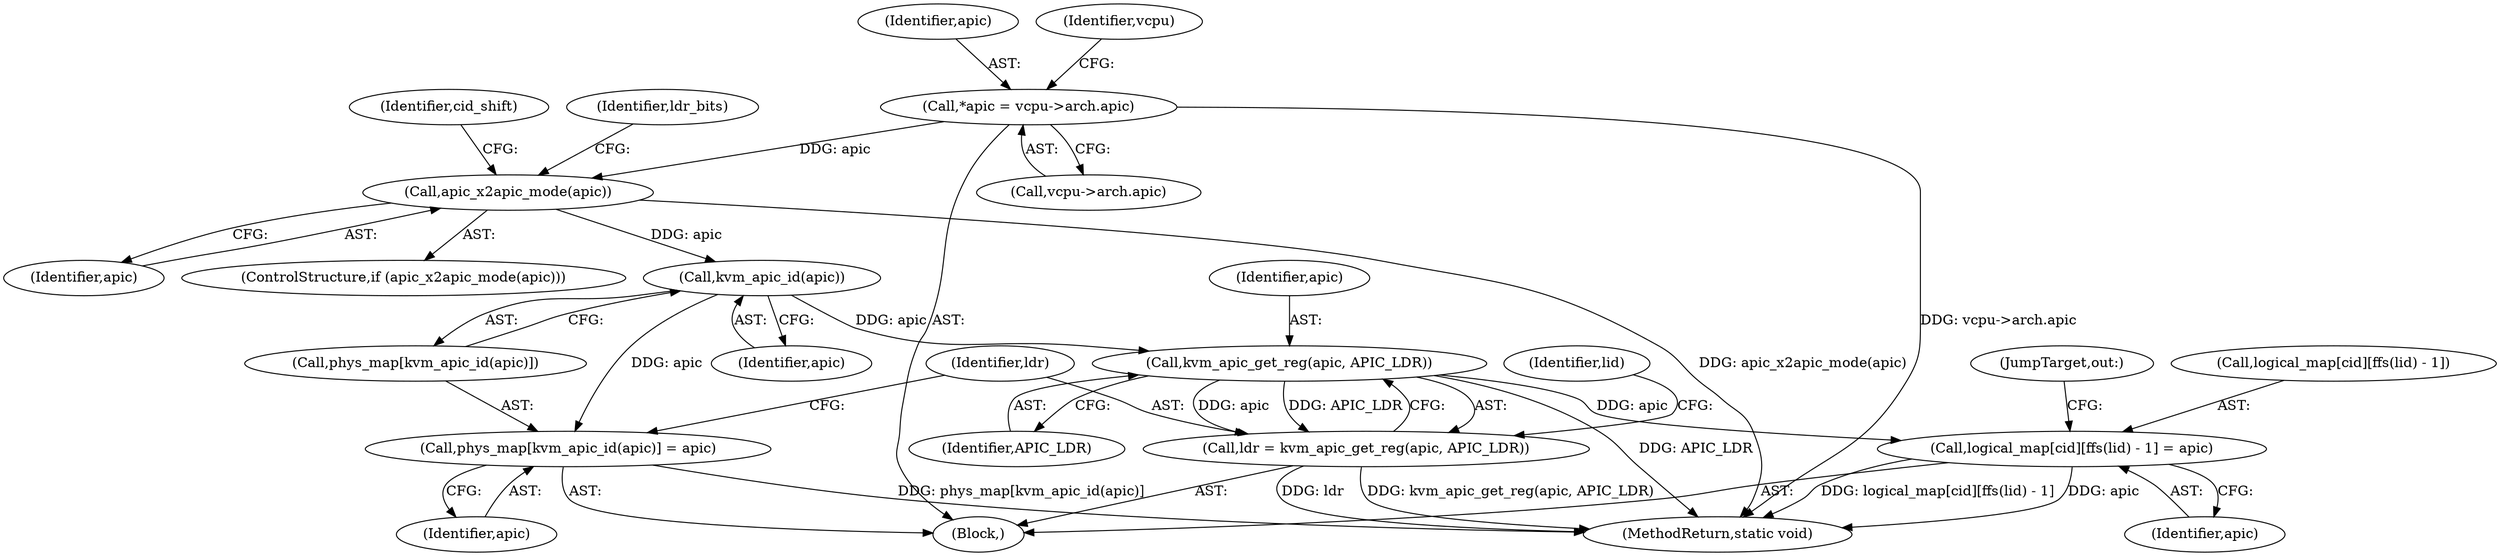 digraph "0_linux_17d68b763f09a9ce824ae23eb62c9efc57b69271@pointer" {
"1000187" [label="(Call,kvm_apic_id(apic))"];
"1000154" [label="(Call,apic_x2apic_mode(apic))"];
"1000138" [label="(Call,*apic = vcpu->arch.apic)"];
"1000184" [label="(Call,phys_map[kvm_apic_id(apic)] = apic)"];
"1000192" [label="(Call,kvm_apic_get_reg(apic, APIC_LDR))"];
"1000190" [label="(Call,ldr = kvm_apic_get_reg(apic, APIC_LDR))"];
"1000197" [label="(Call,logical_map[cid][ffs(lid) - 1] = apic)"];
"1000193" [label="(Identifier,apic)"];
"1000139" [label="(Identifier,apic)"];
"1000158" [label="(Identifier,ldr_bits)"];
"1000207" [label="(JumpTarget,out:)"];
"1000155" [label="(Identifier,apic)"];
"1000189" [label="(Identifier,apic)"];
"1000206" [label="(Identifier,apic)"];
"1000237" [label="(MethodReturn,static void)"];
"1000185" [label="(Call,phys_map[kvm_apic_id(apic)])"];
"1000176" [label="(Identifier,cid_shift)"];
"1000198" [label="(Call,logical_map[cid][ffs(lid) - 1])"];
"1000136" [label="(Block,)"];
"1000187" [label="(Call,kvm_apic_id(apic))"];
"1000184" [label="(Call,phys_map[kvm_apic_id(apic)] = apic)"];
"1000191" [label="(Identifier,ldr)"];
"1000192" [label="(Call,kvm_apic_get_reg(apic, APIC_LDR))"];
"1000188" [label="(Identifier,apic)"];
"1000196" [label="(Identifier,lid)"];
"1000190" [label="(Call,ldr = kvm_apic_get_reg(apic, APIC_LDR))"];
"1000138" [label="(Call,*apic = vcpu->arch.apic)"];
"1000154" [label="(Call,apic_x2apic_mode(apic))"];
"1000197" [label="(Call,logical_map[cid][ffs(lid) - 1] = apic)"];
"1000140" [label="(Call,vcpu->arch.apic)"];
"1000153" [label="(ControlStructure,if (apic_x2apic_mode(apic)))"];
"1000194" [label="(Identifier,APIC_LDR)"];
"1000151" [label="(Identifier,vcpu)"];
"1000187" -> "1000185"  [label="AST: "];
"1000187" -> "1000188"  [label="CFG: "];
"1000188" -> "1000187"  [label="AST: "];
"1000185" -> "1000187"  [label="CFG: "];
"1000187" -> "1000184"  [label="DDG: apic"];
"1000154" -> "1000187"  [label="DDG: apic"];
"1000187" -> "1000192"  [label="DDG: apic"];
"1000154" -> "1000153"  [label="AST: "];
"1000154" -> "1000155"  [label="CFG: "];
"1000155" -> "1000154"  [label="AST: "];
"1000158" -> "1000154"  [label="CFG: "];
"1000176" -> "1000154"  [label="CFG: "];
"1000154" -> "1000237"  [label="DDG: apic_x2apic_mode(apic)"];
"1000138" -> "1000154"  [label="DDG: apic"];
"1000138" -> "1000136"  [label="AST: "];
"1000138" -> "1000140"  [label="CFG: "];
"1000139" -> "1000138"  [label="AST: "];
"1000140" -> "1000138"  [label="AST: "];
"1000151" -> "1000138"  [label="CFG: "];
"1000138" -> "1000237"  [label="DDG: vcpu->arch.apic"];
"1000184" -> "1000136"  [label="AST: "];
"1000184" -> "1000189"  [label="CFG: "];
"1000185" -> "1000184"  [label="AST: "];
"1000189" -> "1000184"  [label="AST: "];
"1000191" -> "1000184"  [label="CFG: "];
"1000184" -> "1000237"  [label="DDG: phys_map[kvm_apic_id(apic)]"];
"1000192" -> "1000190"  [label="AST: "];
"1000192" -> "1000194"  [label="CFG: "];
"1000193" -> "1000192"  [label="AST: "];
"1000194" -> "1000192"  [label="AST: "];
"1000190" -> "1000192"  [label="CFG: "];
"1000192" -> "1000237"  [label="DDG: APIC_LDR"];
"1000192" -> "1000190"  [label="DDG: apic"];
"1000192" -> "1000190"  [label="DDG: APIC_LDR"];
"1000192" -> "1000197"  [label="DDG: apic"];
"1000190" -> "1000136"  [label="AST: "];
"1000191" -> "1000190"  [label="AST: "];
"1000196" -> "1000190"  [label="CFG: "];
"1000190" -> "1000237"  [label="DDG: ldr"];
"1000190" -> "1000237"  [label="DDG: kvm_apic_get_reg(apic, APIC_LDR)"];
"1000197" -> "1000136"  [label="AST: "];
"1000197" -> "1000206"  [label="CFG: "];
"1000198" -> "1000197"  [label="AST: "];
"1000206" -> "1000197"  [label="AST: "];
"1000207" -> "1000197"  [label="CFG: "];
"1000197" -> "1000237"  [label="DDG: apic"];
"1000197" -> "1000237"  [label="DDG: logical_map[cid][ffs(lid) - 1]"];
}

